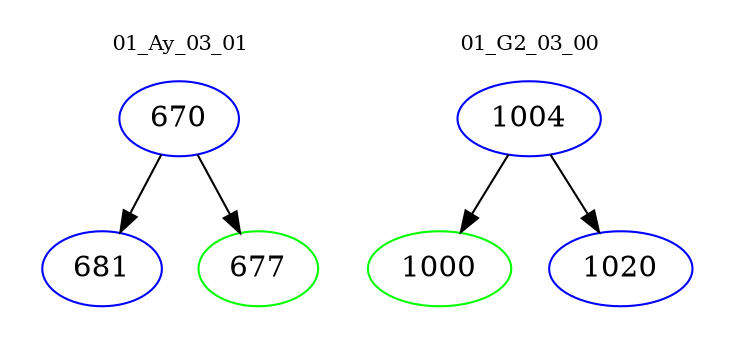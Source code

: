 digraph{
subgraph cluster_0 {
color = white
label = "01_Ay_03_01";
fontsize=10;
T0_670 [label="670", color="blue"]
T0_670 -> T0_681 [color="black"]
T0_681 [label="681", color="blue"]
T0_670 -> T0_677 [color="black"]
T0_677 [label="677", color="green"]
}
subgraph cluster_1 {
color = white
label = "01_G2_03_00";
fontsize=10;
T1_1004 [label="1004", color="blue"]
T1_1004 -> T1_1000 [color="black"]
T1_1000 [label="1000", color="green"]
T1_1004 -> T1_1020 [color="black"]
T1_1020 [label="1020", color="blue"]
}
}
